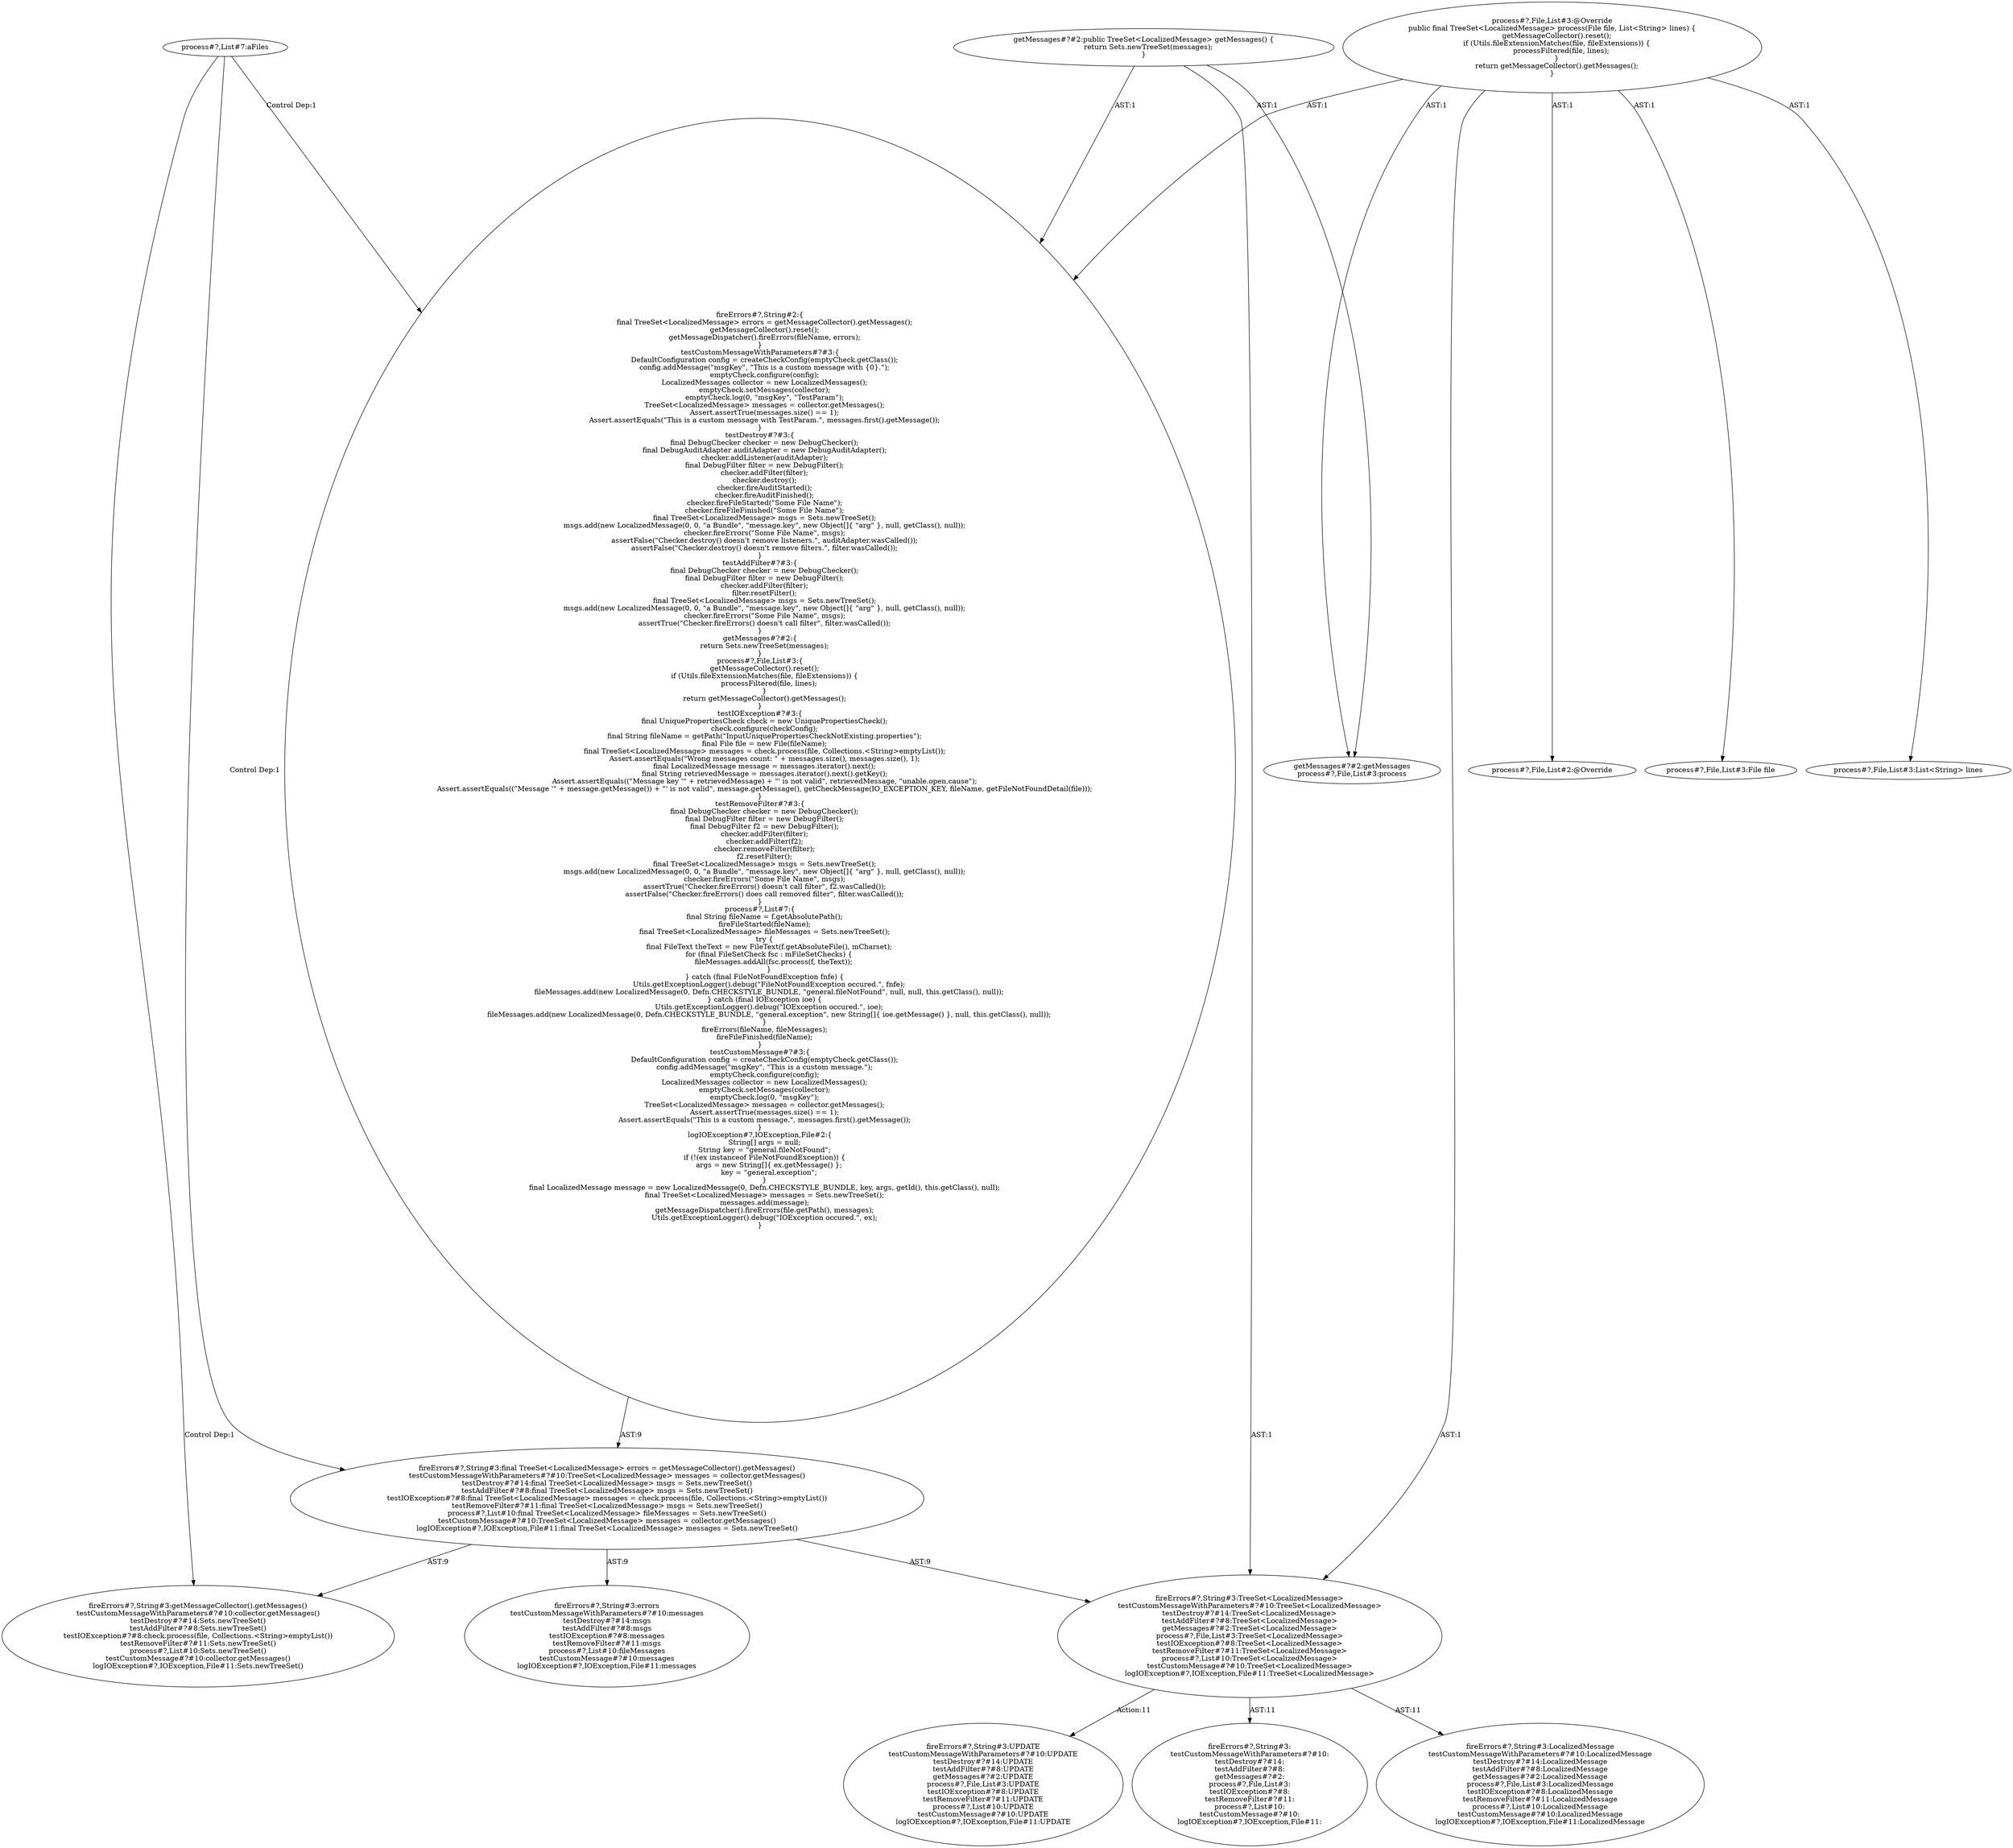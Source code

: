 digraph "Pattern" {
0 [label="fireErrors#?,String#3:UPDATE
testCustomMessageWithParameters#?#10:UPDATE
testDestroy#?#14:UPDATE
testAddFilter#?#8:UPDATE
getMessages#?#2:UPDATE
process#?,File,List#3:UPDATE
testIOException#?#8:UPDATE
testRemoveFilter#?#11:UPDATE
process#?,List#10:UPDATE
testCustomMessage#?#10:UPDATE
logIOException#?,IOException,File#11:UPDATE" shape=ellipse]
1 [label="fireErrors#?,String#3:TreeSet<LocalizedMessage>
testCustomMessageWithParameters#?#10:TreeSet<LocalizedMessage>
testDestroy#?#14:TreeSet<LocalizedMessage>
testAddFilter#?#8:TreeSet<LocalizedMessage>
getMessages#?#2:TreeSet<LocalizedMessage>
process#?,File,List#3:TreeSet<LocalizedMessage>
testIOException#?#8:TreeSet<LocalizedMessage>
testRemoveFilter#?#11:TreeSet<LocalizedMessage>
process#?,List#10:TreeSet<LocalizedMessage>
testCustomMessage#?#10:TreeSet<LocalizedMessage>
logIOException#?,IOException,File#11:TreeSet<LocalizedMessage>" shape=ellipse]
2 [label="fireErrors#?,String#3:final TreeSet<LocalizedMessage> errors = getMessageCollector().getMessages()
testCustomMessageWithParameters#?#10:TreeSet<LocalizedMessage> messages = collector.getMessages()
testDestroy#?#14:final TreeSet<LocalizedMessage> msgs = Sets.newTreeSet()
testAddFilter#?#8:final TreeSet<LocalizedMessage> msgs = Sets.newTreeSet()
testIOException#?#8:final TreeSet<LocalizedMessage> messages = check.process(file, Collections.<String>emptyList())
testRemoveFilter#?#11:final TreeSet<LocalizedMessage> msgs = Sets.newTreeSet()
process#?,List#10:final TreeSet<LocalizedMessage> fileMessages = Sets.newTreeSet()
testCustomMessage#?#10:TreeSet<LocalizedMessage> messages = collector.getMessages()
logIOException#?,IOException,File#11:final TreeSet<LocalizedMessage> messages = Sets.newTreeSet()" shape=ellipse]
3 [label="fireErrors#?,String#2:\{
    final TreeSet<LocalizedMessage> errors = getMessageCollector().getMessages();
    getMessageCollector().reset();
    getMessageDispatcher().fireErrors(fileName, errors);
\}
testCustomMessageWithParameters#?#3:\{
    DefaultConfiguration config = createCheckConfig(emptyCheck.getClass());
    config.addMessage(\"msgKey\", \"This is a custom message with \{0\}.\");
    emptyCheck.configure(config);
    LocalizedMessages collector = new LocalizedMessages();
    emptyCheck.setMessages(collector);
    emptyCheck.log(0, \"msgKey\", \"TestParam\");
    TreeSet<LocalizedMessage> messages = collector.getMessages();
    Assert.assertTrue(messages.size() == 1);
    Assert.assertEquals(\"This is a custom message with TestParam.\", messages.first().getMessage());
\}
testDestroy#?#3:\{
    final DebugChecker checker = new DebugChecker();
    final DebugAuditAdapter auditAdapter = new DebugAuditAdapter();
    checker.addListener(auditAdapter);
    final DebugFilter filter = new DebugFilter();
    checker.addFilter(filter);
    checker.destroy();
    checker.fireAuditStarted();
    checker.fireAuditFinished();
    checker.fireFileStarted(\"Some File Name\");
    checker.fireFileFinished(\"Some File Name\");
    final TreeSet<LocalizedMessage> msgs = Sets.newTreeSet();
    msgs.add(new LocalizedMessage(0, 0, \"a Bundle\", \"message.key\", new Object[]\{ \"arg\" \}, null, getClass(), null));
    checker.fireErrors(\"Some File Name\", msgs);
    assertFalse(\"Checker.destroy() doesn't remove listeners.\", auditAdapter.wasCalled());
    assertFalse(\"Checker.destroy() doesn't remove filters.\", filter.wasCalled());
\}
testAddFilter#?#3:\{
    final DebugChecker checker = new DebugChecker();
    final DebugFilter filter = new DebugFilter();
    checker.addFilter(filter);
    filter.resetFilter();
    final TreeSet<LocalizedMessage> msgs = Sets.newTreeSet();
    msgs.add(new LocalizedMessage(0, 0, \"a Bundle\", \"message.key\", new Object[]\{ \"arg\" \}, null, getClass(), null));
    checker.fireErrors(\"Some File Name\", msgs);
    assertTrue(\"Checker.fireErrors() doesn't call filter\", filter.wasCalled());
\}
getMessages#?#2:\{
    return Sets.newTreeSet(messages);
\}
process#?,File,List#3:\{
    getMessageCollector().reset();
    if (Utils.fileExtensionMatches(file, fileExtensions)) \{
        processFiltered(file, lines);
    \}
    return getMessageCollector().getMessages();
\}
testIOException#?#3:\{
    final UniquePropertiesCheck check = new UniquePropertiesCheck();
    check.configure(checkConfig);
    final String fileName = getPath(\"InputUniquePropertiesCheckNotExisting.properties\");
    final File file = new File(fileName);
    final TreeSet<LocalizedMessage> messages = check.process(file, Collections.<String>emptyList());
    Assert.assertEquals(\"Wrong messages count: \" + messages.size(), messages.size(), 1);
    final LocalizedMessage message = messages.iterator().next();
    final String retrievedMessage = messages.iterator().next().getKey();
    Assert.assertEquals((\"Message key '\" + retrievedMessage) + \"' is not valid\", retrievedMessage, \"unable.open.cause\");
    Assert.assertEquals((\"Message '\" + message.getMessage()) + \"' is not valid\", message.getMessage(), getCheckMessage(IO_EXCEPTION_KEY, fileName, getFileNotFoundDetail(file)));
\}
testRemoveFilter#?#3:\{
    final DebugChecker checker = new DebugChecker();
    final DebugFilter filter = new DebugFilter();
    final DebugFilter f2 = new DebugFilter();
    checker.addFilter(filter);
    checker.addFilter(f2);
    checker.removeFilter(filter);
    f2.resetFilter();
    final TreeSet<LocalizedMessage> msgs = Sets.newTreeSet();
    msgs.add(new LocalizedMessage(0, 0, \"a Bundle\", \"message.key\", new Object[]\{ \"arg\" \}, null, getClass(), null));
    checker.fireErrors(\"Some File Name\", msgs);
    assertTrue(\"Checker.fireErrors() doesn't call filter\", f2.wasCalled());
    assertFalse(\"Checker.fireErrors() does call removed filter\", filter.wasCalled());
\}
process#?,List#7:\{
    final String fileName = f.getAbsolutePath();
    fireFileStarted(fileName);
    final TreeSet<LocalizedMessage> fileMessages = Sets.newTreeSet();
    try \{
        final FileText theText = new FileText(f.getAbsoluteFile(), mCharset);
        for (final FileSetCheck fsc : mFileSetChecks) \{
            fileMessages.addAll(fsc.process(f, theText));
        \}
    \} catch (final FileNotFoundException fnfe) \{
        Utils.getExceptionLogger().debug(\"FileNotFoundException occured.\", fnfe);
        fileMessages.add(new LocalizedMessage(0, Defn.CHECKSTYLE_BUNDLE, \"general.fileNotFound\", null, null, this.getClass(), null));
    \} catch (final IOException ioe) \{
        Utils.getExceptionLogger().debug(\"IOException occured.\", ioe);
        fileMessages.add(new LocalizedMessage(0, Defn.CHECKSTYLE_BUNDLE, \"general.exception\", new String[]\{ ioe.getMessage() \}, null, this.getClass(), null));
    \}
    fireErrors(fileName, fileMessages);
    fireFileFinished(fileName);
\}
testCustomMessage#?#3:\{
    DefaultConfiguration config = createCheckConfig(emptyCheck.getClass());
    config.addMessage(\"msgKey\", \"This is a custom message.\");
    emptyCheck.configure(config);
    LocalizedMessages collector = new LocalizedMessages();
    emptyCheck.setMessages(collector);
    emptyCheck.log(0, \"msgKey\");
    TreeSet<LocalizedMessage> messages = collector.getMessages();
    Assert.assertTrue(messages.size() == 1);
    Assert.assertEquals(\"This is a custom message.\", messages.first().getMessage());
\}
logIOException#?,IOException,File#2:\{
    String[] args = null;
    String key = \"general.fileNotFound\";
    if (!(ex instanceof FileNotFoundException)) \{
        args = new String[]\{ ex.getMessage() \};
        key = \"general.exception\";
    \}
    final LocalizedMessage message = new LocalizedMessage(0, Defn.CHECKSTYLE_BUNDLE, key, args, getId(), this.getClass(), null);
    final TreeSet<LocalizedMessage> messages = Sets.newTreeSet();
    messages.add(message);
    getMessageDispatcher().fireErrors(file.getPath(), messages);
    Utils.getExceptionLogger().debug(\"IOException occured.\", ex);
\}" shape=ellipse]
4 [label="fireErrors#?,String#3:errors
testCustomMessageWithParameters#?#10:messages
testDestroy#?#14:msgs
testAddFilter#?#8:msgs
testIOException#?#8:messages
testRemoveFilter#?#11:msgs
process#?,List#10:fileMessages
testCustomMessage#?#10:messages
logIOException#?,IOException,File#11:messages" shape=ellipse]
5 [label="fireErrors#?,String#3:getMessageCollector().getMessages()
testCustomMessageWithParameters#?#10:collector.getMessages()
testDestroy#?#14:Sets.newTreeSet()
testAddFilter#?#8:Sets.newTreeSet()
testIOException#?#8:check.process(file, Collections.<String>emptyList())
testRemoveFilter#?#11:Sets.newTreeSet()
process#?,List#10:Sets.newTreeSet()
testCustomMessage#?#10:collector.getMessages()
logIOException#?,IOException,File#11:Sets.newTreeSet()" shape=ellipse]
6 [label="fireErrors#?,String#3:
testCustomMessageWithParameters#?#10:
testDestroy#?#14:
testAddFilter#?#8:
getMessages#?#2:
process#?,File,List#3:
testIOException#?#8:
testRemoveFilter#?#11:
process#?,List#10:
testCustomMessage#?#10:
logIOException#?,IOException,File#11:" shape=ellipse]
7 [label="fireErrors#?,String#3:LocalizedMessage
testCustomMessageWithParameters#?#10:LocalizedMessage
testDestroy#?#14:LocalizedMessage
testAddFilter#?#8:LocalizedMessage
getMessages#?#2:LocalizedMessage
process#?,File,List#3:LocalizedMessage
testIOException#?#8:LocalizedMessage
testRemoveFilter#?#11:LocalizedMessage
process#?,List#10:LocalizedMessage
testCustomMessage#?#10:LocalizedMessage
logIOException#?,IOException,File#11:LocalizedMessage" shape=ellipse]
8 [label="getMessages#?#2:getMessages
process#?,File,List#3:process" shape=ellipse]
9 [label="getMessages#?#2:public TreeSet<LocalizedMessage> getMessages() \{
    return Sets.newTreeSet(messages);
\}" shape=ellipse]
10 [label="process#?,File,List#2:@Override" shape=ellipse]
11 [label="process#?,File,List#3:File file" shape=ellipse]
12 [label="process#?,File,List#3:List<String> lines" shape=ellipse]
13 [label="process#?,File,List#3:@Override
public final TreeSet<LocalizedMessage> process(File file, List<String> lines) \{
    getMessageCollector().reset();
    if (Utils.fileExtensionMatches(file, fileExtensions)) \{
        processFiltered(file, lines);
    \}
    return getMessageCollector().getMessages();
\}" shape=ellipse]
14 [label="process#?,List#7:aFiles" shape=ellipse]
1 -> 0 [label="Action:11"];
1 -> 6 [label="AST:11"];
1 -> 7 [label="AST:11"];
2 -> 1 [label="AST:9"];
2 -> 4 [label="AST:9"];
2 -> 5 [label="AST:9"];
3 -> 2 [label="AST:9"];
9 -> 8 [label="AST:1"];
9 -> 1 [label="AST:1"];
9 -> 3 [label="AST:1"];
13 -> 10 [label="AST:1"];
13 -> 11 [label="AST:1"];
13 -> 12 [label="AST:1"];
13 -> 8 [label="AST:1"];
13 -> 1 [label="AST:1"];
13 -> 3 [label="AST:1"];
14 -> 3 [label="Control Dep:1"];
14 -> 2 [label="Control Dep:1"];
14 -> 5 [label="Control Dep:1"];
}